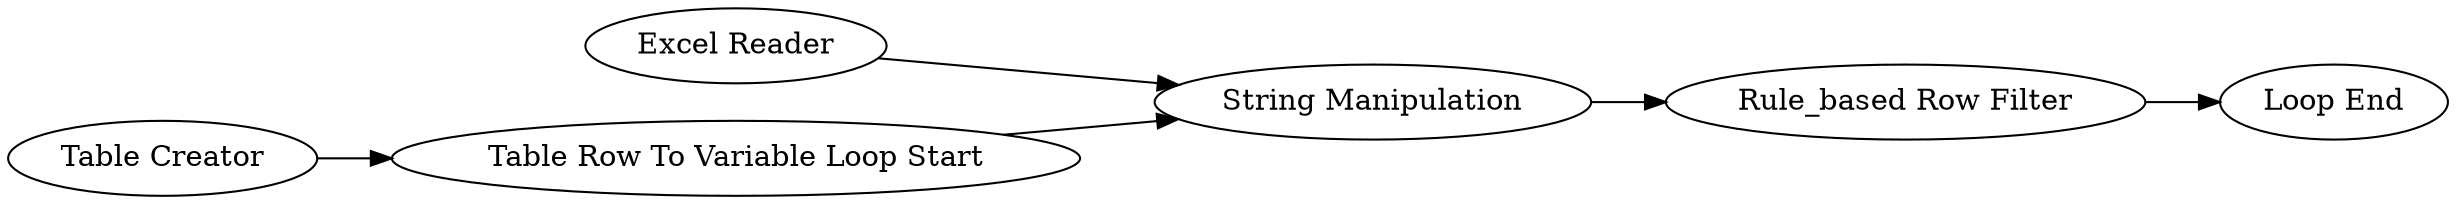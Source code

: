 digraph {
	293 -> 297
	297 -> 298
	298 -> 299
	294 -> 296
	296 -> 297
	294 [label="Table Creator"]
	299 [label="Loop End"]
	296 [label="Table Row To Variable Loop Start"]
	293 [label="Excel Reader"]
	298 [label="Rule_based Row Filter"]
	297 [label="String Manipulation"]
	rankdir=LR
}
